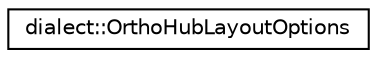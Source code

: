 digraph "Graphical Class Hierarchy"
{
  edge [fontname="Helvetica",fontsize="10",labelfontname="Helvetica",labelfontsize="10"];
  node [fontname="Helvetica",fontsize="10",shape=record];
  rankdir="LR";
  Node0 [label="dialect::OrthoHubLayoutOptions",height=0.2,width=0.4,color="black", fillcolor="white", style="filled",URL="$structdialect_1_1OrthoHubLayoutOptions.html",tooltip="Options to control OrthoHubLayout. "];
}
